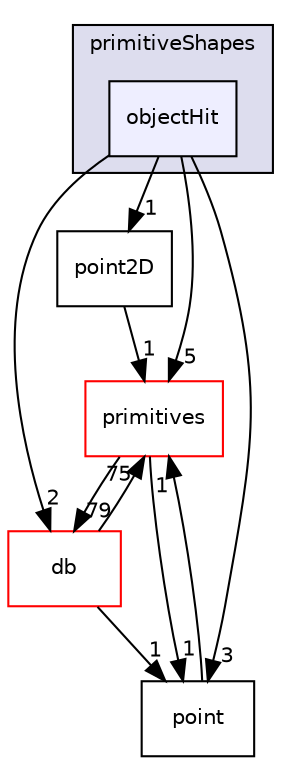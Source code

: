 digraph "src/OpenFOAM/meshes/primitiveShapes/objectHit" {
  bgcolor=transparent;
  compound=true
  node [ fontsize="10", fontname="Helvetica"];
  edge [ labelfontsize="10", labelfontname="Helvetica"];
  subgraph clusterdir_a36ac568b20b0ed2190ed53a491bc296 {
    graph [ bgcolor="#ddddee", pencolor="black", label="primitiveShapes" fontname="Helvetica", fontsize="10", URL="dir_a36ac568b20b0ed2190ed53a491bc296.html"]
  dir_7bcf26a537537c6a3ac3b09fc24af38a [shape=box, label="objectHit", style="filled", fillcolor="#eeeeff", pencolor="black", URL="dir_7bcf26a537537c6a3ac3b09fc24af38a.html"];
  }
  dir_c0616edb543207648ea9c3d1bc69a611 [shape=box label="point2D" URL="dir_c0616edb543207648ea9c3d1bc69a611.html"];
  dir_63c634f7a7cfd679ac26c67fb30fc32f [shape=box label="db" color="red" URL="dir_63c634f7a7cfd679ac26c67fb30fc32f.html"];
  dir_cb34e2eea6ae8af2554e1d80aff9f166 [shape=box label="point" URL="dir_cb34e2eea6ae8af2554e1d80aff9f166.html"];
  dir_3e50f45338116b169052b428016851aa [shape=box label="primitives" color="red" URL="dir_3e50f45338116b169052b428016851aa.html"];
  dir_c0616edb543207648ea9c3d1bc69a611->dir_3e50f45338116b169052b428016851aa [headlabel="1", labeldistance=1.5 headhref="dir_002349_002355.html"];
  dir_7bcf26a537537c6a3ac3b09fc24af38a->dir_c0616edb543207648ea9c3d1bc69a611 [headlabel="1", labeldistance=1.5 headhref="dir_002346_002349.html"];
  dir_7bcf26a537537c6a3ac3b09fc24af38a->dir_63c634f7a7cfd679ac26c67fb30fc32f [headlabel="2", labeldistance=1.5 headhref="dir_002346_001983.html"];
  dir_7bcf26a537537c6a3ac3b09fc24af38a->dir_cb34e2eea6ae8af2554e1d80aff9f166 [headlabel="3", labeldistance=1.5 headhref="dir_002346_002348.html"];
  dir_7bcf26a537537c6a3ac3b09fc24af38a->dir_3e50f45338116b169052b428016851aa [headlabel="5", labeldistance=1.5 headhref="dir_002346_002355.html"];
  dir_63c634f7a7cfd679ac26c67fb30fc32f->dir_cb34e2eea6ae8af2554e1d80aff9f166 [headlabel="1", labeldistance=1.5 headhref="dir_001983_002348.html"];
  dir_63c634f7a7cfd679ac26c67fb30fc32f->dir_3e50f45338116b169052b428016851aa [headlabel="75", labeldistance=1.5 headhref="dir_001983_002355.html"];
  dir_cb34e2eea6ae8af2554e1d80aff9f166->dir_3e50f45338116b169052b428016851aa [headlabel="1", labeldistance=1.5 headhref="dir_002348_002355.html"];
  dir_3e50f45338116b169052b428016851aa->dir_63c634f7a7cfd679ac26c67fb30fc32f [headlabel="79", labeldistance=1.5 headhref="dir_002355_001983.html"];
  dir_3e50f45338116b169052b428016851aa->dir_cb34e2eea6ae8af2554e1d80aff9f166 [headlabel="1", labeldistance=1.5 headhref="dir_002355_002348.html"];
}
